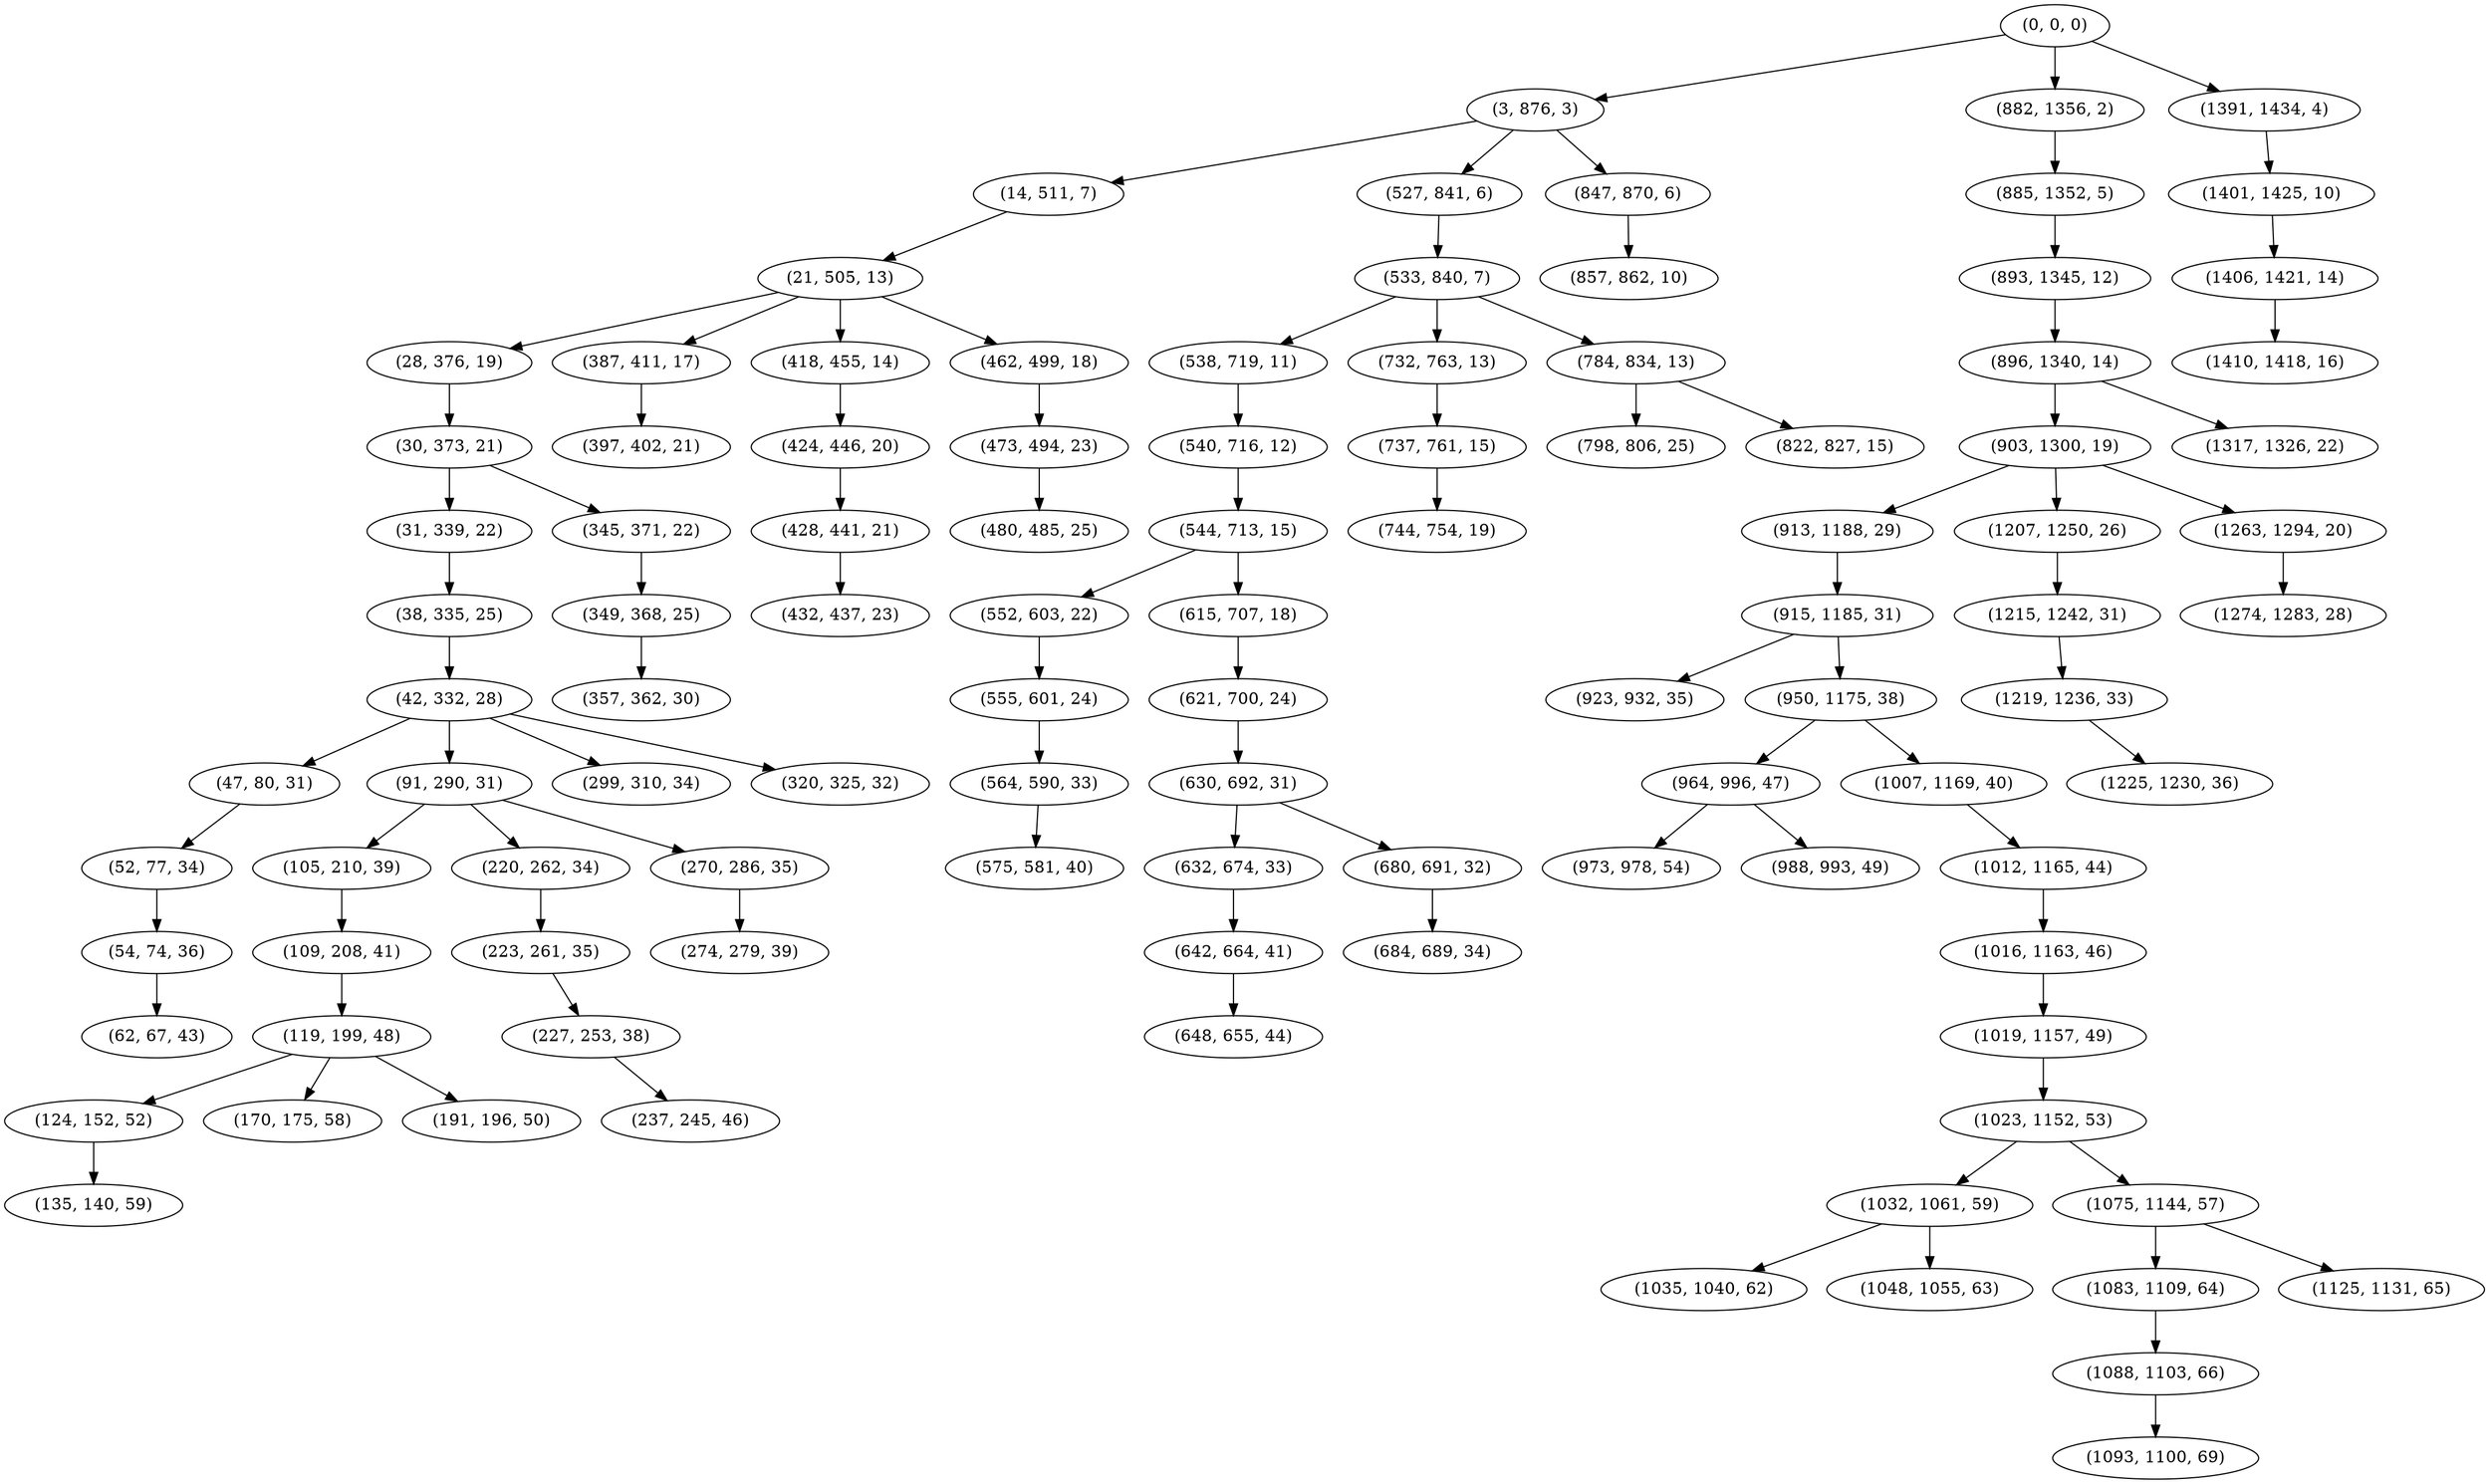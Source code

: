 digraph tree {
    "(0, 0, 0)";
    "(3, 876, 3)";
    "(14, 511, 7)";
    "(21, 505, 13)";
    "(28, 376, 19)";
    "(30, 373, 21)";
    "(31, 339, 22)";
    "(38, 335, 25)";
    "(42, 332, 28)";
    "(47, 80, 31)";
    "(52, 77, 34)";
    "(54, 74, 36)";
    "(62, 67, 43)";
    "(91, 290, 31)";
    "(105, 210, 39)";
    "(109, 208, 41)";
    "(119, 199, 48)";
    "(124, 152, 52)";
    "(135, 140, 59)";
    "(170, 175, 58)";
    "(191, 196, 50)";
    "(220, 262, 34)";
    "(223, 261, 35)";
    "(227, 253, 38)";
    "(237, 245, 46)";
    "(270, 286, 35)";
    "(274, 279, 39)";
    "(299, 310, 34)";
    "(320, 325, 32)";
    "(345, 371, 22)";
    "(349, 368, 25)";
    "(357, 362, 30)";
    "(387, 411, 17)";
    "(397, 402, 21)";
    "(418, 455, 14)";
    "(424, 446, 20)";
    "(428, 441, 21)";
    "(432, 437, 23)";
    "(462, 499, 18)";
    "(473, 494, 23)";
    "(480, 485, 25)";
    "(527, 841, 6)";
    "(533, 840, 7)";
    "(538, 719, 11)";
    "(540, 716, 12)";
    "(544, 713, 15)";
    "(552, 603, 22)";
    "(555, 601, 24)";
    "(564, 590, 33)";
    "(575, 581, 40)";
    "(615, 707, 18)";
    "(621, 700, 24)";
    "(630, 692, 31)";
    "(632, 674, 33)";
    "(642, 664, 41)";
    "(648, 655, 44)";
    "(680, 691, 32)";
    "(684, 689, 34)";
    "(732, 763, 13)";
    "(737, 761, 15)";
    "(744, 754, 19)";
    "(784, 834, 13)";
    "(798, 806, 25)";
    "(822, 827, 15)";
    "(847, 870, 6)";
    "(857, 862, 10)";
    "(882, 1356, 2)";
    "(885, 1352, 5)";
    "(893, 1345, 12)";
    "(896, 1340, 14)";
    "(903, 1300, 19)";
    "(913, 1188, 29)";
    "(915, 1185, 31)";
    "(923, 932, 35)";
    "(950, 1175, 38)";
    "(964, 996, 47)";
    "(973, 978, 54)";
    "(988, 993, 49)";
    "(1007, 1169, 40)";
    "(1012, 1165, 44)";
    "(1016, 1163, 46)";
    "(1019, 1157, 49)";
    "(1023, 1152, 53)";
    "(1032, 1061, 59)";
    "(1035, 1040, 62)";
    "(1048, 1055, 63)";
    "(1075, 1144, 57)";
    "(1083, 1109, 64)";
    "(1088, 1103, 66)";
    "(1093, 1100, 69)";
    "(1125, 1131, 65)";
    "(1207, 1250, 26)";
    "(1215, 1242, 31)";
    "(1219, 1236, 33)";
    "(1225, 1230, 36)";
    "(1263, 1294, 20)";
    "(1274, 1283, 28)";
    "(1317, 1326, 22)";
    "(1391, 1434, 4)";
    "(1401, 1425, 10)";
    "(1406, 1421, 14)";
    "(1410, 1418, 16)";
    "(0, 0, 0)" -> "(3, 876, 3)";
    "(0, 0, 0)" -> "(882, 1356, 2)";
    "(0, 0, 0)" -> "(1391, 1434, 4)";
    "(3, 876, 3)" -> "(14, 511, 7)";
    "(3, 876, 3)" -> "(527, 841, 6)";
    "(3, 876, 3)" -> "(847, 870, 6)";
    "(14, 511, 7)" -> "(21, 505, 13)";
    "(21, 505, 13)" -> "(28, 376, 19)";
    "(21, 505, 13)" -> "(387, 411, 17)";
    "(21, 505, 13)" -> "(418, 455, 14)";
    "(21, 505, 13)" -> "(462, 499, 18)";
    "(28, 376, 19)" -> "(30, 373, 21)";
    "(30, 373, 21)" -> "(31, 339, 22)";
    "(30, 373, 21)" -> "(345, 371, 22)";
    "(31, 339, 22)" -> "(38, 335, 25)";
    "(38, 335, 25)" -> "(42, 332, 28)";
    "(42, 332, 28)" -> "(47, 80, 31)";
    "(42, 332, 28)" -> "(91, 290, 31)";
    "(42, 332, 28)" -> "(299, 310, 34)";
    "(42, 332, 28)" -> "(320, 325, 32)";
    "(47, 80, 31)" -> "(52, 77, 34)";
    "(52, 77, 34)" -> "(54, 74, 36)";
    "(54, 74, 36)" -> "(62, 67, 43)";
    "(91, 290, 31)" -> "(105, 210, 39)";
    "(91, 290, 31)" -> "(220, 262, 34)";
    "(91, 290, 31)" -> "(270, 286, 35)";
    "(105, 210, 39)" -> "(109, 208, 41)";
    "(109, 208, 41)" -> "(119, 199, 48)";
    "(119, 199, 48)" -> "(124, 152, 52)";
    "(119, 199, 48)" -> "(170, 175, 58)";
    "(119, 199, 48)" -> "(191, 196, 50)";
    "(124, 152, 52)" -> "(135, 140, 59)";
    "(220, 262, 34)" -> "(223, 261, 35)";
    "(223, 261, 35)" -> "(227, 253, 38)";
    "(227, 253, 38)" -> "(237, 245, 46)";
    "(270, 286, 35)" -> "(274, 279, 39)";
    "(345, 371, 22)" -> "(349, 368, 25)";
    "(349, 368, 25)" -> "(357, 362, 30)";
    "(387, 411, 17)" -> "(397, 402, 21)";
    "(418, 455, 14)" -> "(424, 446, 20)";
    "(424, 446, 20)" -> "(428, 441, 21)";
    "(428, 441, 21)" -> "(432, 437, 23)";
    "(462, 499, 18)" -> "(473, 494, 23)";
    "(473, 494, 23)" -> "(480, 485, 25)";
    "(527, 841, 6)" -> "(533, 840, 7)";
    "(533, 840, 7)" -> "(538, 719, 11)";
    "(533, 840, 7)" -> "(732, 763, 13)";
    "(533, 840, 7)" -> "(784, 834, 13)";
    "(538, 719, 11)" -> "(540, 716, 12)";
    "(540, 716, 12)" -> "(544, 713, 15)";
    "(544, 713, 15)" -> "(552, 603, 22)";
    "(544, 713, 15)" -> "(615, 707, 18)";
    "(552, 603, 22)" -> "(555, 601, 24)";
    "(555, 601, 24)" -> "(564, 590, 33)";
    "(564, 590, 33)" -> "(575, 581, 40)";
    "(615, 707, 18)" -> "(621, 700, 24)";
    "(621, 700, 24)" -> "(630, 692, 31)";
    "(630, 692, 31)" -> "(632, 674, 33)";
    "(630, 692, 31)" -> "(680, 691, 32)";
    "(632, 674, 33)" -> "(642, 664, 41)";
    "(642, 664, 41)" -> "(648, 655, 44)";
    "(680, 691, 32)" -> "(684, 689, 34)";
    "(732, 763, 13)" -> "(737, 761, 15)";
    "(737, 761, 15)" -> "(744, 754, 19)";
    "(784, 834, 13)" -> "(798, 806, 25)";
    "(784, 834, 13)" -> "(822, 827, 15)";
    "(847, 870, 6)" -> "(857, 862, 10)";
    "(882, 1356, 2)" -> "(885, 1352, 5)";
    "(885, 1352, 5)" -> "(893, 1345, 12)";
    "(893, 1345, 12)" -> "(896, 1340, 14)";
    "(896, 1340, 14)" -> "(903, 1300, 19)";
    "(896, 1340, 14)" -> "(1317, 1326, 22)";
    "(903, 1300, 19)" -> "(913, 1188, 29)";
    "(903, 1300, 19)" -> "(1207, 1250, 26)";
    "(903, 1300, 19)" -> "(1263, 1294, 20)";
    "(913, 1188, 29)" -> "(915, 1185, 31)";
    "(915, 1185, 31)" -> "(923, 932, 35)";
    "(915, 1185, 31)" -> "(950, 1175, 38)";
    "(950, 1175, 38)" -> "(964, 996, 47)";
    "(950, 1175, 38)" -> "(1007, 1169, 40)";
    "(964, 996, 47)" -> "(973, 978, 54)";
    "(964, 996, 47)" -> "(988, 993, 49)";
    "(1007, 1169, 40)" -> "(1012, 1165, 44)";
    "(1012, 1165, 44)" -> "(1016, 1163, 46)";
    "(1016, 1163, 46)" -> "(1019, 1157, 49)";
    "(1019, 1157, 49)" -> "(1023, 1152, 53)";
    "(1023, 1152, 53)" -> "(1032, 1061, 59)";
    "(1023, 1152, 53)" -> "(1075, 1144, 57)";
    "(1032, 1061, 59)" -> "(1035, 1040, 62)";
    "(1032, 1061, 59)" -> "(1048, 1055, 63)";
    "(1075, 1144, 57)" -> "(1083, 1109, 64)";
    "(1075, 1144, 57)" -> "(1125, 1131, 65)";
    "(1083, 1109, 64)" -> "(1088, 1103, 66)";
    "(1088, 1103, 66)" -> "(1093, 1100, 69)";
    "(1207, 1250, 26)" -> "(1215, 1242, 31)";
    "(1215, 1242, 31)" -> "(1219, 1236, 33)";
    "(1219, 1236, 33)" -> "(1225, 1230, 36)";
    "(1263, 1294, 20)" -> "(1274, 1283, 28)";
    "(1391, 1434, 4)" -> "(1401, 1425, 10)";
    "(1401, 1425, 10)" -> "(1406, 1421, 14)";
    "(1406, 1421, 14)" -> "(1410, 1418, 16)";
}
